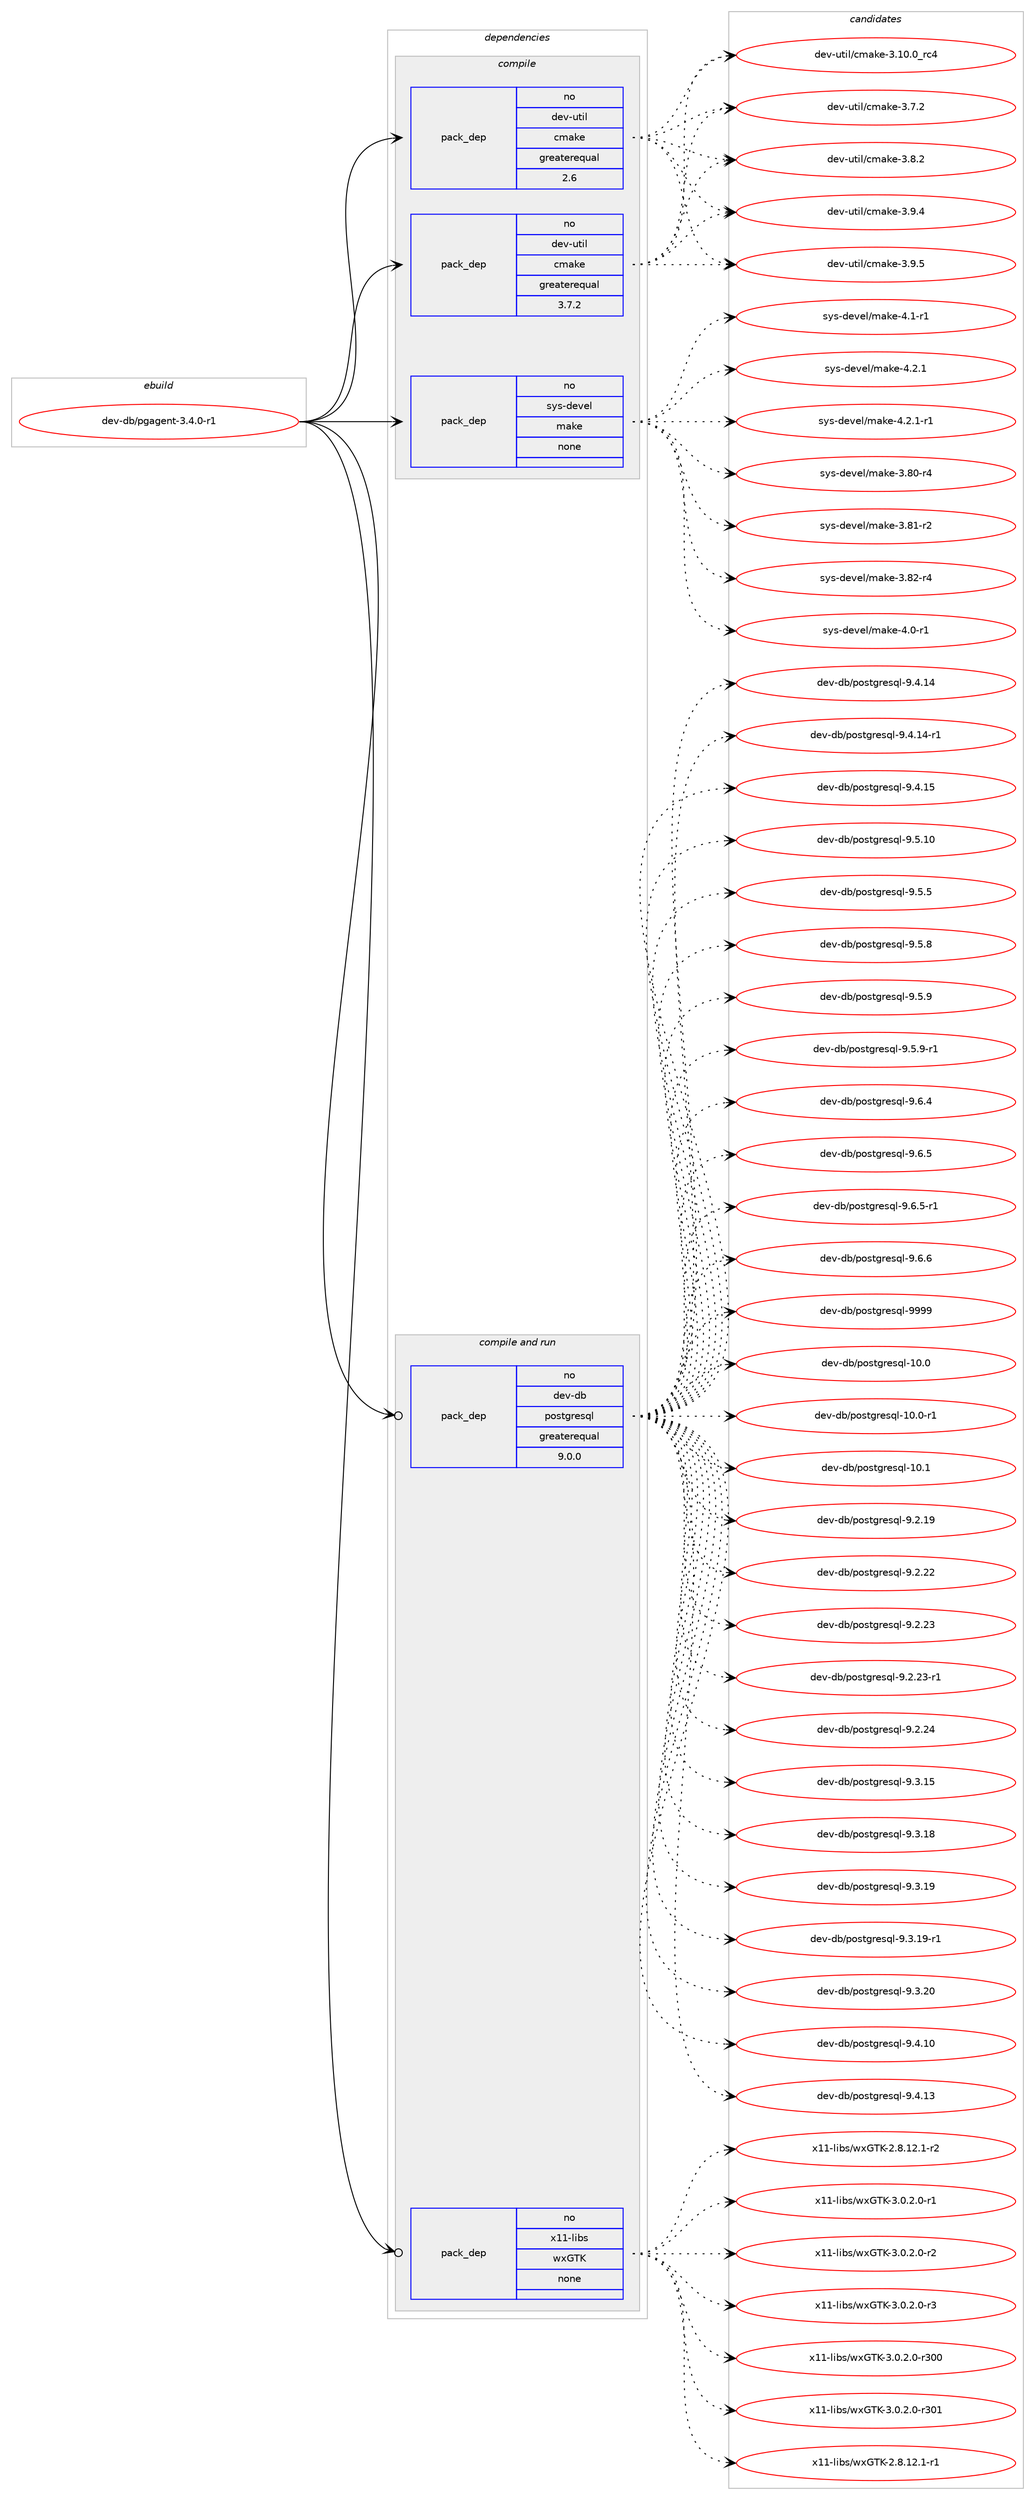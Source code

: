 digraph prolog {

# *************
# Graph options
# *************

newrank=true;
concentrate=true;
compound=true;
graph [rankdir=LR,fontname=Helvetica,fontsize=10,ranksep=1.5];#, ranksep=2.5, nodesep=0.2];
edge  [arrowhead=vee];
node  [fontname=Helvetica,fontsize=10];

# **********
# The ebuild
# **********

subgraph cluster_leftcol {
color=gray;
rank=same;
label=<<i>ebuild</i>>;
id [label="dev-db/pgagent-3.4.0-r1", color=red, width=4, href="../dev-db/pgagent-3.4.0-r1.svg"];
}

# ****************
# The dependencies
# ****************

subgraph cluster_midcol {
color=gray;
label=<<i>dependencies</i>>;
subgraph cluster_compile {
fillcolor="#eeeeee";
style=filled;
label=<<i>compile</i>>;
subgraph pack50628 {
dependency68633 [label=<<TABLE BORDER="0" CELLBORDER="1" CELLSPACING="0" CELLPADDING="4" WIDTH="220"><TR><TD ROWSPAN="6" CELLPADDING="30">pack_dep</TD></TR><TR><TD WIDTH="110">no</TD></TR><TR><TD>dev-util</TD></TR><TR><TD>cmake</TD></TR><TR><TD>greaterequal</TD></TR><TR><TD>2.6</TD></TR></TABLE>>, shape=none, color=blue];
}
id:e -> dependency68633:w [weight=20,style="solid",arrowhead="vee"];
subgraph pack50629 {
dependency68634 [label=<<TABLE BORDER="0" CELLBORDER="1" CELLSPACING="0" CELLPADDING="4" WIDTH="220"><TR><TD ROWSPAN="6" CELLPADDING="30">pack_dep</TD></TR><TR><TD WIDTH="110">no</TD></TR><TR><TD>dev-util</TD></TR><TR><TD>cmake</TD></TR><TR><TD>greaterequal</TD></TR><TR><TD>3.7.2</TD></TR></TABLE>>, shape=none, color=blue];
}
id:e -> dependency68634:w [weight=20,style="solid",arrowhead="vee"];
subgraph pack50630 {
dependency68635 [label=<<TABLE BORDER="0" CELLBORDER="1" CELLSPACING="0" CELLPADDING="4" WIDTH="220"><TR><TD ROWSPAN="6" CELLPADDING="30">pack_dep</TD></TR><TR><TD WIDTH="110">no</TD></TR><TR><TD>sys-devel</TD></TR><TR><TD>make</TD></TR><TR><TD>none</TD></TR><TR><TD></TD></TR></TABLE>>, shape=none, color=blue];
}
id:e -> dependency68635:w [weight=20,style="solid",arrowhead="vee"];
}
subgraph cluster_compileandrun {
fillcolor="#eeeeee";
style=filled;
label=<<i>compile and run</i>>;
subgraph pack50631 {
dependency68636 [label=<<TABLE BORDER="0" CELLBORDER="1" CELLSPACING="0" CELLPADDING="4" WIDTH="220"><TR><TD ROWSPAN="6" CELLPADDING="30">pack_dep</TD></TR><TR><TD WIDTH="110">no</TD></TR><TR><TD>dev-db</TD></TR><TR><TD>postgresql</TD></TR><TR><TD>greaterequal</TD></TR><TR><TD>9.0.0</TD></TR></TABLE>>, shape=none, color=blue];
}
id:e -> dependency68636:w [weight=20,style="solid",arrowhead="odotvee"];
subgraph pack50632 {
dependency68637 [label=<<TABLE BORDER="0" CELLBORDER="1" CELLSPACING="0" CELLPADDING="4" WIDTH="220"><TR><TD ROWSPAN="6" CELLPADDING="30">pack_dep</TD></TR><TR><TD WIDTH="110">no</TD></TR><TR><TD>x11-libs</TD></TR><TR><TD>wxGTK</TD></TR><TR><TD>none</TD></TR><TR><TD></TD></TR></TABLE>>, shape=none, color=blue];
}
id:e -> dependency68637:w [weight=20,style="solid",arrowhead="odotvee"];
}
subgraph cluster_run {
fillcolor="#eeeeee";
style=filled;
label=<<i>run</i>>;
}
}

# **************
# The candidates
# **************

subgraph cluster_choices {
rank=same;
color=gray;
label=<<i>candidates</i>>;

subgraph choice50628 {
color=black;
nodesep=1;
choice1001011184511711610510847991099710710145514649484648951149952 [label="dev-util/cmake-3.10.0_rc4", color=red, width=4,href="../dev-util/cmake-3.10.0_rc4.svg"];
choice10010111845117116105108479910997107101455146554650 [label="dev-util/cmake-3.7.2", color=red, width=4,href="../dev-util/cmake-3.7.2.svg"];
choice10010111845117116105108479910997107101455146564650 [label="dev-util/cmake-3.8.2", color=red, width=4,href="../dev-util/cmake-3.8.2.svg"];
choice10010111845117116105108479910997107101455146574652 [label="dev-util/cmake-3.9.4", color=red, width=4,href="../dev-util/cmake-3.9.4.svg"];
choice10010111845117116105108479910997107101455146574653 [label="dev-util/cmake-3.9.5", color=red, width=4,href="../dev-util/cmake-3.9.5.svg"];
dependency68633:e -> choice1001011184511711610510847991099710710145514649484648951149952:w [style=dotted,weight="100"];
dependency68633:e -> choice10010111845117116105108479910997107101455146554650:w [style=dotted,weight="100"];
dependency68633:e -> choice10010111845117116105108479910997107101455146564650:w [style=dotted,weight="100"];
dependency68633:e -> choice10010111845117116105108479910997107101455146574652:w [style=dotted,weight="100"];
dependency68633:e -> choice10010111845117116105108479910997107101455146574653:w [style=dotted,weight="100"];
}
subgraph choice50629 {
color=black;
nodesep=1;
choice1001011184511711610510847991099710710145514649484648951149952 [label="dev-util/cmake-3.10.0_rc4", color=red, width=4,href="../dev-util/cmake-3.10.0_rc4.svg"];
choice10010111845117116105108479910997107101455146554650 [label="dev-util/cmake-3.7.2", color=red, width=4,href="../dev-util/cmake-3.7.2.svg"];
choice10010111845117116105108479910997107101455146564650 [label="dev-util/cmake-3.8.2", color=red, width=4,href="../dev-util/cmake-3.8.2.svg"];
choice10010111845117116105108479910997107101455146574652 [label="dev-util/cmake-3.9.4", color=red, width=4,href="../dev-util/cmake-3.9.4.svg"];
choice10010111845117116105108479910997107101455146574653 [label="dev-util/cmake-3.9.5", color=red, width=4,href="../dev-util/cmake-3.9.5.svg"];
dependency68634:e -> choice1001011184511711610510847991099710710145514649484648951149952:w [style=dotted,weight="100"];
dependency68634:e -> choice10010111845117116105108479910997107101455146554650:w [style=dotted,weight="100"];
dependency68634:e -> choice10010111845117116105108479910997107101455146564650:w [style=dotted,weight="100"];
dependency68634:e -> choice10010111845117116105108479910997107101455146574652:w [style=dotted,weight="100"];
dependency68634:e -> choice10010111845117116105108479910997107101455146574653:w [style=dotted,weight="100"];
}
subgraph choice50630 {
color=black;
nodesep=1;
choice11512111545100101118101108471099710710145514656484511452 [label="sys-devel/make-3.80-r4", color=red, width=4,href="../sys-devel/make-3.80-r4.svg"];
choice11512111545100101118101108471099710710145514656494511450 [label="sys-devel/make-3.81-r2", color=red, width=4,href="../sys-devel/make-3.81-r2.svg"];
choice11512111545100101118101108471099710710145514656504511452 [label="sys-devel/make-3.82-r4", color=red, width=4,href="../sys-devel/make-3.82-r4.svg"];
choice115121115451001011181011084710997107101455246484511449 [label="sys-devel/make-4.0-r1", color=red, width=4,href="../sys-devel/make-4.0-r1.svg"];
choice115121115451001011181011084710997107101455246494511449 [label="sys-devel/make-4.1-r1", color=red, width=4,href="../sys-devel/make-4.1-r1.svg"];
choice115121115451001011181011084710997107101455246504649 [label="sys-devel/make-4.2.1", color=red, width=4,href="../sys-devel/make-4.2.1.svg"];
choice1151211154510010111810110847109971071014552465046494511449 [label="sys-devel/make-4.2.1-r1", color=red, width=4,href="../sys-devel/make-4.2.1-r1.svg"];
dependency68635:e -> choice11512111545100101118101108471099710710145514656484511452:w [style=dotted,weight="100"];
dependency68635:e -> choice11512111545100101118101108471099710710145514656494511450:w [style=dotted,weight="100"];
dependency68635:e -> choice11512111545100101118101108471099710710145514656504511452:w [style=dotted,weight="100"];
dependency68635:e -> choice115121115451001011181011084710997107101455246484511449:w [style=dotted,weight="100"];
dependency68635:e -> choice115121115451001011181011084710997107101455246494511449:w [style=dotted,weight="100"];
dependency68635:e -> choice115121115451001011181011084710997107101455246504649:w [style=dotted,weight="100"];
dependency68635:e -> choice1151211154510010111810110847109971071014552465046494511449:w [style=dotted,weight="100"];
}
subgraph choice50631 {
color=black;
nodesep=1;
choice1001011184510098471121111151161031141011151131084549484648 [label="dev-db/postgresql-10.0", color=red, width=4,href="../dev-db/postgresql-10.0.svg"];
choice10010111845100984711211111511610311410111511310845494846484511449 [label="dev-db/postgresql-10.0-r1", color=red, width=4,href="../dev-db/postgresql-10.0-r1.svg"];
choice1001011184510098471121111151161031141011151131084549484649 [label="dev-db/postgresql-10.1", color=red, width=4,href="../dev-db/postgresql-10.1.svg"];
choice10010111845100984711211111511610311410111511310845574650464957 [label="dev-db/postgresql-9.2.19", color=red, width=4,href="../dev-db/postgresql-9.2.19.svg"];
choice10010111845100984711211111511610311410111511310845574650465050 [label="dev-db/postgresql-9.2.22", color=red, width=4,href="../dev-db/postgresql-9.2.22.svg"];
choice10010111845100984711211111511610311410111511310845574650465051 [label="dev-db/postgresql-9.2.23", color=red, width=4,href="../dev-db/postgresql-9.2.23.svg"];
choice100101118451009847112111115116103114101115113108455746504650514511449 [label="dev-db/postgresql-9.2.23-r1", color=red, width=4,href="../dev-db/postgresql-9.2.23-r1.svg"];
choice10010111845100984711211111511610311410111511310845574650465052 [label="dev-db/postgresql-9.2.24", color=red, width=4,href="../dev-db/postgresql-9.2.24.svg"];
choice10010111845100984711211111511610311410111511310845574651464953 [label="dev-db/postgresql-9.3.15", color=red, width=4,href="../dev-db/postgresql-9.3.15.svg"];
choice10010111845100984711211111511610311410111511310845574651464956 [label="dev-db/postgresql-9.3.18", color=red, width=4,href="../dev-db/postgresql-9.3.18.svg"];
choice10010111845100984711211111511610311410111511310845574651464957 [label="dev-db/postgresql-9.3.19", color=red, width=4,href="../dev-db/postgresql-9.3.19.svg"];
choice100101118451009847112111115116103114101115113108455746514649574511449 [label="dev-db/postgresql-9.3.19-r1", color=red, width=4,href="../dev-db/postgresql-9.3.19-r1.svg"];
choice10010111845100984711211111511610311410111511310845574651465048 [label="dev-db/postgresql-9.3.20", color=red, width=4,href="../dev-db/postgresql-9.3.20.svg"];
choice10010111845100984711211111511610311410111511310845574652464948 [label="dev-db/postgresql-9.4.10", color=red, width=4,href="../dev-db/postgresql-9.4.10.svg"];
choice10010111845100984711211111511610311410111511310845574652464951 [label="dev-db/postgresql-9.4.13", color=red, width=4,href="../dev-db/postgresql-9.4.13.svg"];
choice10010111845100984711211111511610311410111511310845574652464952 [label="dev-db/postgresql-9.4.14", color=red, width=4,href="../dev-db/postgresql-9.4.14.svg"];
choice100101118451009847112111115116103114101115113108455746524649524511449 [label="dev-db/postgresql-9.4.14-r1", color=red, width=4,href="../dev-db/postgresql-9.4.14-r1.svg"];
choice10010111845100984711211111511610311410111511310845574652464953 [label="dev-db/postgresql-9.4.15", color=red, width=4,href="../dev-db/postgresql-9.4.15.svg"];
choice10010111845100984711211111511610311410111511310845574653464948 [label="dev-db/postgresql-9.5.10", color=red, width=4,href="../dev-db/postgresql-9.5.10.svg"];
choice100101118451009847112111115116103114101115113108455746534653 [label="dev-db/postgresql-9.5.5", color=red, width=4,href="../dev-db/postgresql-9.5.5.svg"];
choice100101118451009847112111115116103114101115113108455746534656 [label="dev-db/postgresql-9.5.8", color=red, width=4,href="../dev-db/postgresql-9.5.8.svg"];
choice100101118451009847112111115116103114101115113108455746534657 [label="dev-db/postgresql-9.5.9", color=red, width=4,href="../dev-db/postgresql-9.5.9.svg"];
choice1001011184510098471121111151161031141011151131084557465346574511449 [label="dev-db/postgresql-9.5.9-r1", color=red, width=4,href="../dev-db/postgresql-9.5.9-r1.svg"];
choice100101118451009847112111115116103114101115113108455746544652 [label="dev-db/postgresql-9.6.4", color=red, width=4,href="../dev-db/postgresql-9.6.4.svg"];
choice100101118451009847112111115116103114101115113108455746544653 [label="dev-db/postgresql-9.6.5", color=red, width=4,href="../dev-db/postgresql-9.6.5.svg"];
choice1001011184510098471121111151161031141011151131084557465446534511449 [label="dev-db/postgresql-9.6.5-r1", color=red, width=4,href="../dev-db/postgresql-9.6.5-r1.svg"];
choice100101118451009847112111115116103114101115113108455746544654 [label="dev-db/postgresql-9.6.6", color=red, width=4,href="../dev-db/postgresql-9.6.6.svg"];
choice1001011184510098471121111151161031141011151131084557575757 [label="dev-db/postgresql-9999", color=red, width=4,href="../dev-db/postgresql-9999.svg"];
dependency68636:e -> choice1001011184510098471121111151161031141011151131084549484648:w [style=dotted,weight="100"];
dependency68636:e -> choice10010111845100984711211111511610311410111511310845494846484511449:w [style=dotted,weight="100"];
dependency68636:e -> choice1001011184510098471121111151161031141011151131084549484649:w [style=dotted,weight="100"];
dependency68636:e -> choice10010111845100984711211111511610311410111511310845574650464957:w [style=dotted,weight="100"];
dependency68636:e -> choice10010111845100984711211111511610311410111511310845574650465050:w [style=dotted,weight="100"];
dependency68636:e -> choice10010111845100984711211111511610311410111511310845574650465051:w [style=dotted,weight="100"];
dependency68636:e -> choice100101118451009847112111115116103114101115113108455746504650514511449:w [style=dotted,weight="100"];
dependency68636:e -> choice10010111845100984711211111511610311410111511310845574650465052:w [style=dotted,weight="100"];
dependency68636:e -> choice10010111845100984711211111511610311410111511310845574651464953:w [style=dotted,weight="100"];
dependency68636:e -> choice10010111845100984711211111511610311410111511310845574651464956:w [style=dotted,weight="100"];
dependency68636:e -> choice10010111845100984711211111511610311410111511310845574651464957:w [style=dotted,weight="100"];
dependency68636:e -> choice100101118451009847112111115116103114101115113108455746514649574511449:w [style=dotted,weight="100"];
dependency68636:e -> choice10010111845100984711211111511610311410111511310845574651465048:w [style=dotted,weight="100"];
dependency68636:e -> choice10010111845100984711211111511610311410111511310845574652464948:w [style=dotted,weight="100"];
dependency68636:e -> choice10010111845100984711211111511610311410111511310845574652464951:w [style=dotted,weight="100"];
dependency68636:e -> choice10010111845100984711211111511610311410111511310845574652464952:w [style=dotted,weight="100"];
dependency68636:e -> choice100101118451009847112111115116103114101115113108455746524649524511449:w [style=dotted,weight="100"];
dependency68636:e -> choice10010111845100984711211111511610311410111511310845574652464953:w [style=dotted,weight="100"];
dependency68636:e -> choice10010111845100984711211111511610311410111511310845574653464948:w [style=dotted,weight="100"];
dependency68636:e -> choice100101118451009847112111115116103114101115113108455746534653:w [style=dotted,weight="100"];
dependency68636:e -> choice100101118451009847112111115116103114101115113108455746534656:w [style=dotted,weight="100"];
dependency68636:e -> choice100101118451009847112111115116103114101115113108455746534657:w [style=dotted,weight="100"];
dependency68636:e -> choice1001011184510098471121111151161031141011151131084557465346574511449:w [style=dotted,weight="100"];
dependency68636:e -> choice100101118451009847112111115116103114101115113108455746544652:w [style=dotted,weight="100"];
dependency68636:e -> choice100101118451009847112111115116103114101115113108455746544653:w [style=dotted,weight="100"];
dependency68636:e -> choice1001011184510098471121111151161031141011151131084557465446534511449:w [style=dotted,weight="100"];
dependency68636:e -> choice100101118451009847112111115116103114101115113108455746544654:w [style=dotted,weight="100"];
dependency68636:e -> choice1001011184510098471121111151161031141011151131084557575757:w [style=dotted,weight="100"];
}
subgraph choice50632 {
color=black;
nodesep=1;
choice12049494510810598115471191207184754550465646495046494511449 [label="x11-libs/wxGTK-2.8.12.1-r1", color=red, width=4,href="../x11-libs/wxGTK-2.8.12.1-r1.svg"];
choice12049494510810598115471191207184754550465646495046494511450 [label="x11-libs/wxGTK-2.8.12.1-r2", color=red, width=4,href="../x11-libs/wxGTK-2.8.12.1-r2.svg"];
choice120494945108105981154711912071847545514648465046484511449 [label="x11-libs/wxGTK-3.0.2.0-r1", color=red, width=4,href="../x11-libs/wxGTK-3.0.2.0-r1.svg"];
choice120494945108105981154711912071847545514648465046484511450 [label="x11-libs/wxGTK-3.0.2.0-r2", color=red, width=4,href="../x11-libs/wxGTK-3.0.2.0-r2.svg"];
choice120494945108105981154711912071847545514648465046484511451 [label="x11-libs/wxGTK-3.0.2.0-r3", color=red, width=4,href="../x11-libs/wxGTK-3.0.2.0-r3.svg"];
choice1204949451081059811547119120718475455146484650464845114514848 [label="x11-libs/wxGTK-3.0.2.0-r300", color=red, width=4,href="../x11-libs/wxGTK-3.0.2.0-r300.svg"];
choice1204949451081059811547119120718475455146484650464845114514849 [label="x11-libs/wxGTK-3.0.2.0-r301", color=red, width=4,href="../x11-libs/wxGTK-3.0.2.0-r301.svg"];
dependency68637:e -> choice12049494510810598115471191207184754550465646495046494511449:w [style=dotted,weight="100"];
dependency68637:e -> choice12049494510810598115471191207184754550465646495046494511450:w [style=dotted,weight="100"];
dependency68637:e -> choice120494945108105981154711912071847545514648465046484511449:w [style=dotted,weight="100"];
dependency68637:e -> choice120494945108105981154711912071847545514648465046484511450:w [style=dotted,weight="100"];
dependency68637:e -> choice120494945108105981154711912071847545514648465046484511451:w [style=dotted,weight="100"];
dependency68637:e -> choice1204949451081059811547119120718475455146484650464845114514848:w [style=dotted,weight="100"];
dependency68637:e -> choice1204949451081059811547119120718475455146484650464845114514849:w [style=dotted,weight="100"];
}
}

}
